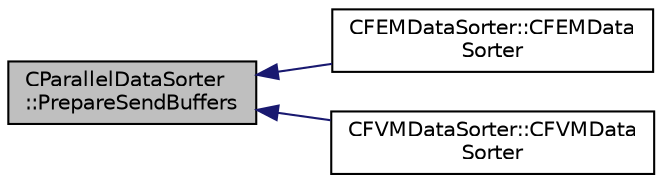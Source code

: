 digraph "CParallelDataSorter::PrepareSendBuffers"
{
  edge [fontname="Helvetica",fontsize="10",labelfontname="Helvetica",labelfontsize="10"];
  node [fontname="Helvetica",fontsize="10",shape=record];
  rankdir="LR";
  Node102 [label="CParallelDataSorter\l::PrepareSendBuffers",height=0.2,width=0.4,color="black", fillcolor="grey75", style="filled", fontcolor="black"];
  Node102 -> Node103 [dir="back",color="midnightblue",fontsize="10",style="solid",fontname="Helvetica"];
  Node103 [label="CFEMDataSorter::CFEMData\lSorter",height=0.2,width=0.4,color="black", fillcolor="white", style="filled",URL="$class_c_f_e_m_data_sorter.html#a7b420f3245547633625b8a7d6dabab07",tooltip="Constructor. "];
  Node102 -> Node104 [dir="back",color="midnightblue",fontsize="10",style="solid",fontname="Helvetica"];
  Node104 [label="CFVMDataSorter::CFVMData\lSorter",height=0.2,width=0.4,color="black", fillcolor="white", style="filled",URL="$class_c_f_v_m_data_sorter.html#a47b4d2d247e04c5aacc8a7231f385eea",tooltip="Constructor. "];
}
